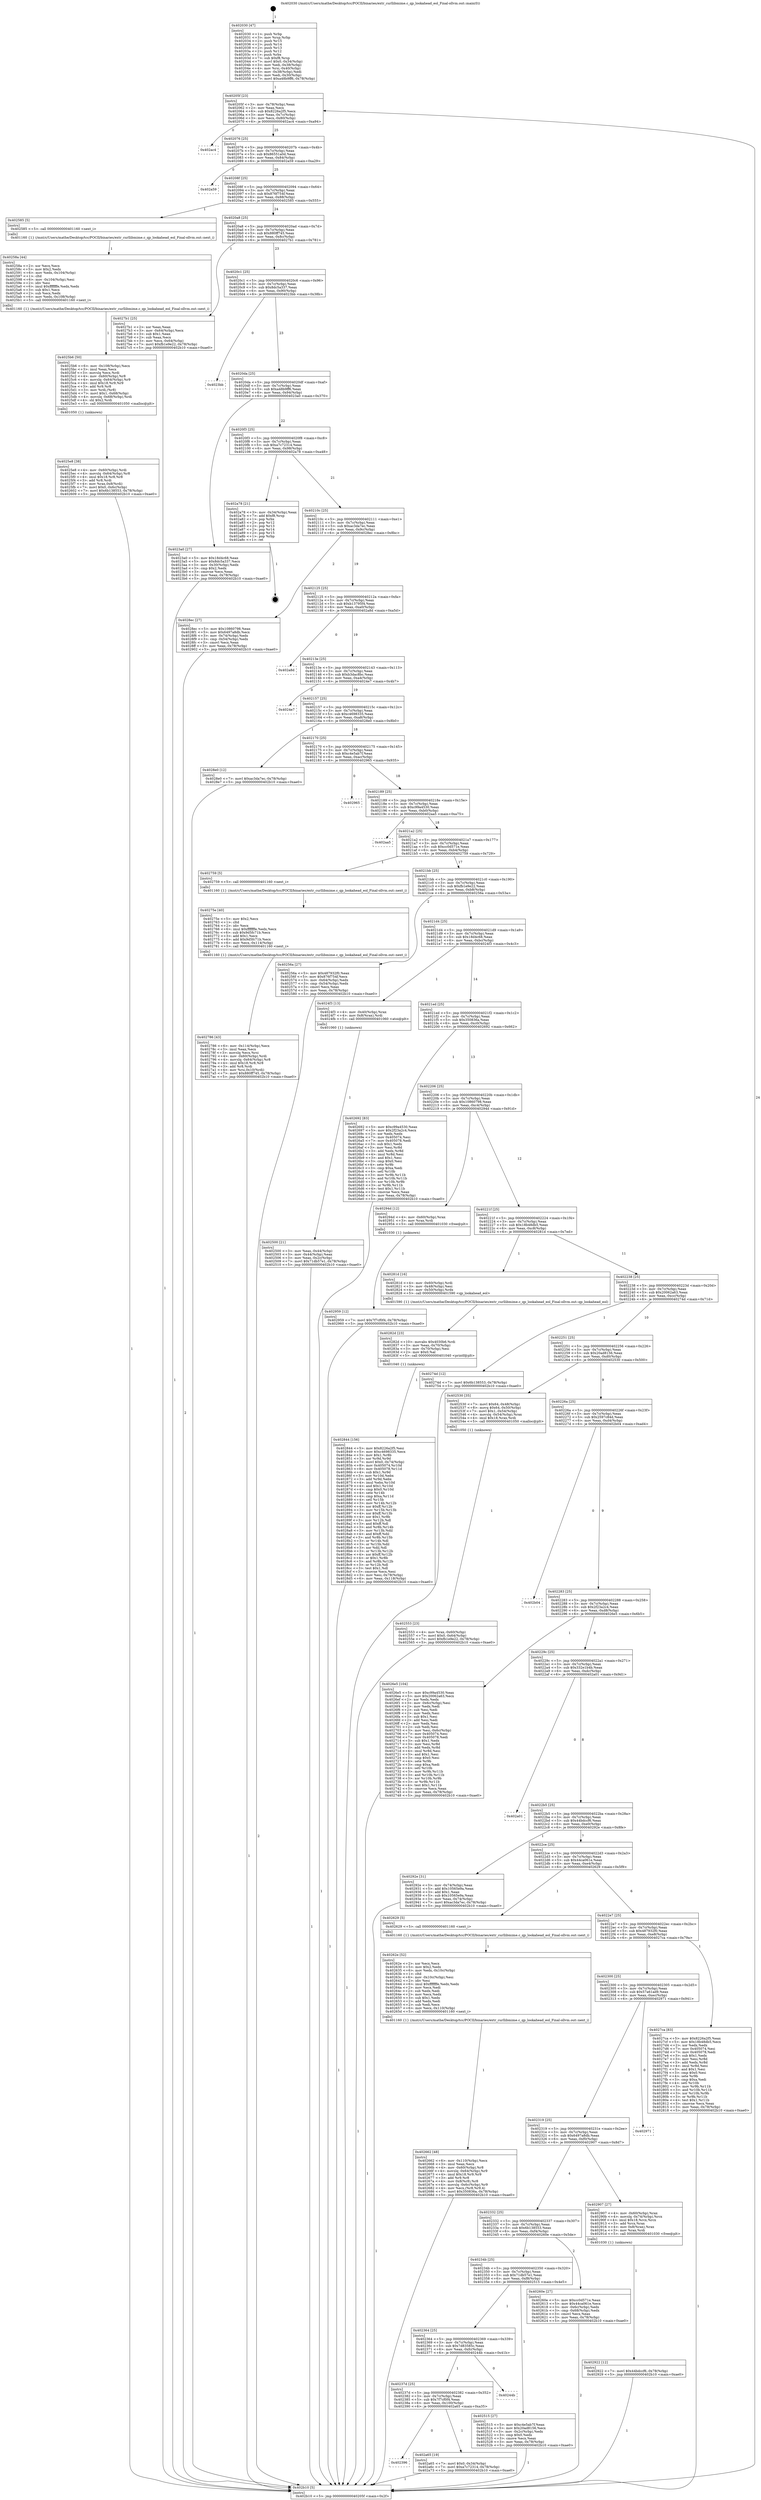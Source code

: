 digraph "0x402030" {
  label = "0x402030 (/mnt/c/Users/mathe/Desktop/tcc/POCII/binaries/extr_curllibmime.c_qp_lookahead_eol_Final-ollvm.out::main(0))"
  labelloc = "t"
  node[shape=record]

  Entry [label="",width=0.3,height=0.3,shape=circle,fillcolor=black,style=filled]
  "0x40205f" [label="{
     0x40205f [23]\l
     | [instrs]\l
     &nbsp;&nbsp;0x40205f \<+3\>: mov -0x78(%rbp),%eax\l
     &nbsp;&nbsp;0x402062 \<+2\>: mov %eax,%ecx\l
     &nbsp;&nbsp;0x402064 \<+6\>: sub $0x8226a2f5,%ecx\l
     &nbsp;&nbsp;0x40206a \<+3\>: mov %eax,-0x7c(%rbp)\l
     &nbsp;&nbsp;0x40206d \<+3\>: mov %ecx,-0x80(%rbp)\l
     &nbsp;&nbsp;0x402070 \<+6\>: je 0000000000402ac4 \<main+0xa94\>\l
  }"]
  "0x402ac4" [label="{
     0x402ac4\l
  }", style=dashed]
  "0x402076" [label="{
     0x402076 [25]\l
     | [instrs]\l
     &nbsp;&nbsp;0x402076 \<+5\>: jmp 000000000040207b \<main+0x4b\>\l
     &nbsp;&nbsp;0x40207b \<+3\>: mov -0x7c(%rbp),%eax\l
     &nbsp;&nbsp;0x40207e \<+5\>: sub $0x86551a0d,%eax\l
     &nbsp;&nbsp;0x402083 \<+6\>: mov %eax,-0x84(%rbp)\l
     &nbsp;&nbsp;0x402089 \<+6\>: je 0000000000402a59 \<main+0xa29\>\l
  }"]
  Exit [label="",width=0.3,height=0.3,shape=circle,fillcolor=black,style=filled,peripheries=2]
  "0x402a59" [label="{
     0x402a59\l
  }", style=dashed]
  "0x40208f" [label="{
     0x40208f [25]\l
     | [instrs]\l
     &nbsp;&nbsp;0x40208f \<+5\>: jmp 0000000000402094 \<main+0x64\>\l
     &nbsp;&nbsp;0x402094 \<+3\>: mov -0x7c(%rbp),%eax\l
     &nbsp;&nbsp;0x402097 \<+5\>: sub $0x876f754f,%eax\l
     &nbsp;&nbsp;0x40209c \<+6\>: mov %eax,-0x88(%rbp)\l
     &nbsp;&nbsp;0x4020a2 \<+6\>: je 0000000000402585 \<main+0x555\>\l
  }"]
  "0x402396" [label="{
     0x402396\l
  }", style=dashed]
  "0x402585" [label="{
     0x402585 [5]\l
     | [instrs]\l
     &nbsp;&nbsp;0x402585 \<+5\>: call 0000000000401160 \<next_i\>\l
     | [calls]\l
     &nbsp;&nbsp;0x401160 \{1\} (/mnt/c/Users/mathe/Desktop/tcc/POCII/binaries/extr_curllibmime.c_qp_lookahead_eol_Final-ollvm.out::next_i)\l
  }"]
  "0x4020a8" [label="{
     0x4020a8 [25]\l
     | [instrs]\l
     &nbsp;&nbsp;0x4020a8 \<+5\>: jmp 00000000004020ad \<main+0x7d\>\l
     &nbsp;&nbsp;0x4020ad \<+3\>: mov -0x7c(%rbp),%eax\l
     &nbsp;&nbsp;0x4020b0 \<+5\>: sub $0x880ff745,%eax\l
     &nbsp;&nbsp;0x4020b5 \<+6\>: mov %eax,-0x8c(%rbp)\l
     &nbsp;&nbsp;0x4020bb \<+6\>: je 00000000004027b1 \<main+0x781\>\l
  }"]
  "0x402a65" [label="{
     0x402a65 [19]\l
     | [instrs]\l
     &nbsp;&nbsp;0x402a65 \<+7\>: movl $0x0,-0x34(%rbp)\l
     &nbsp;&nbsp;0x402a6c \<+7\>: movl $0xa7c72314,-0x78(%rbp)\l
     &nbsp;&nbsp;0x402a73 \<+5\>: jmp 0000000000402b10 \<main+0xae0\>\l
  }"]
  "0x4027b1" [label="{
     0x4027b1 [25]\l
     | [instrs]\l
     &nbsp;&nbsp;0x4027b1 \<+2\>: xor %eax,%eax\l
     &nbsp;&nbsp;0x4027b3 \<+3\>: mov -0x64(%rbp),%ecx\l
     &nbsp;&nbsp;0x4027b6 \<+3\>: sub $0x1,%eax\l
     &nbsp;&nbsp;0x4027b9 \<+2\>: sub %eax,%ecx\l
     &nbsp;&nbsp;0x4027bb \<+3\>: mov %ecx,-0x64(%rbp)\l
     &nbsp;&nbsp;0x4027be \<+7\>: movl $0xfb1e9e22,-0x78(%rbp)\l
     &nbsp;&nbsp;0x4027c5 \<+5\>: jmp 0000000000402b10 \<main+0xae0\>\l
  }"]
  "0x4020c1" [label="{
     0x4020c1 [25]\l
     | [instrs]\l
     &nbsp;&nbsp;0x4020c1 \<+5\>: jmp 00000000004020c6 \<main+0x96\>\l
     &nbsp;&nbsp;0x4020c6 \<+3\>: mov -0x7c(%rbp),%eax\l
     &nbsp;&nbsp;0x4020c9 \<+5\>: sub $0x8dc5a337,%eax\l
     &nbsp;&nbsp;0x4020ce \<+6\>: mov %eax,-0x90(%rbp)\l
     &nbsp;&nbsp;0x4020d4 \<+6\>: je 00000000004023bb \<main+0x38b\>\l
  }"]
  "0x40237d" [label="{
     0x40237d [25]\l
     | [instrs]\l
     &nbsp;&nbsp;0x40237d \<+5\>: jmp 0000000000402382 \<main+0x352\>\l
     &nbsp;&nbsp;0x402382 \<+3\>: mov -0x7c(%rbp),%eax\l
     &nbsp;&nbsp;0x402385 \<+5\>: sub $0x7f7cf0f4,%eax\l
     &nbsp;&nbsp;0x40238a \<+6\>: mov %eax,-0x100(%rbp)\l
     &nbsp;&nbsp;0x402390 \<+6\>: je 0000000000402a65 \<main+0xa35\>\l
  }"]
  "0x4023bb" [label="{
     0x4023bb\l
  }", style=dashed]
  "0x4020da" [label="{
     0x4020da [25]\l
     | [instrs]\l
     &nbsp;&nbsp;0x4020da \<+5\>: jmp 00000000004020df \<main+0xaf\>\l
     &nbsp;&nbsp;0x4020df \<+3\>: mov -0x7c(%rbp),%eax\l
     &nbsp;&nbsp;0x4020e2 \<+5\>: sub $0xa48b9ff6,%eax\l
     &nbsp;&nbsp;0x4020e7 \<+6\>: mov %eax,-0x94(%rbp)\l
     &nbsp;&nbsp;0x4020ed \<+6\>: je 00000000004023a0 \<main+0x370\>\l
  }"]
  "0x40244b" [label="{
     0x40244b\l
  }", style=dashed]
  "0x4023a0" [label="{
     0x4023a0 [27]\l
     | [instrs]\l
     &nbsp;&nbsp;0x4023a0 \<+5\>: mov $0x18d4c68,%eax\l
     &nbsp;&nbsp;0x4023a5 \<+5\>: mov $0x8dc5a337,%ecx\l
     &nbsp;&nbsp;0x4023aa \<+3\>: mov -0x30(%rbp),%edx\l
     &nbsp;&nbsp;0x4023ad \<+3\>: cmp $0x2,%edx\l
     &nbsp;&nbsp;0x4023b0 \<+3\>: cmovne %ecx,%eax\l
     &nbsp;&nbsp;0x4023b3 \<+3\>: mov %eax,-0x78(%rbp)\l
     &nbsp;&nbsp;0x4023b6 \<+5\>: jmp 0000000000402b10 \<main+0xae0\>\l
  }"]
  "0x4020f3" [label="{
     0x4020f3 [25]\l
     | [instrs]\l
     &nbsp;&nbsp;0x4020f3 \<+5\>: jmp 00000000004020f8 \<main+0xc8\>\l
     &nbsp;&nbsp;0x4020f8 \<+3\>: mov -0x7c(%rbp),%eax\l
     &nbsp;&nbsp;0x4020fb \<+5\>: sub $0xa7c72314,%eax\l
     &nbsp;&nbsp;0x402100 \<+6\>: mov %eax,-0x98(%rbp)\l
     &nbsp;&nbsp;0x402106 \<+6\>: je 0000000000402a78 \<main+0xa48\>\l
  }"]
  "0x402b10" [label="{
     0x402b10 [5]\l
     | [instrs]\l
     &nbsp;&nbsp;0x402b10 \<+5\>: jmp 000000000040205f \<main+0x2f\>\l
  }"]
  "0x402030" [label="{
     0x402030 [47]\l
     | [instrs]\l
     &nbsp;&nbsp;0x402030 \<+1\>: push %rbp\l
     &nbsp;&nbsp;0x402031 \<+3\>: mov %rsp,%rbp\l
     &nbsp;&nbsp;0x402034 \<+2\>: push %r15\l
     &nbsp;&nbsp;0x402036 \<+2\>: push %r14\l
     &nbsp;&nbsp;0x402038 \<+2\>: push %r13\l
     &nbsp;&nbsp;0x40203a \<+2\>: push %r12\l
     &nbsp;&nbsp;0x40203c \<+1\>: push %rbx\l
     &nbsp;&nbsp;0x40203d \<+7\>: sub $0xf8,%rsp\l
     &nbsp;&nbsp;0x402044 \<+7\>: movl $0x0,-0x34(%rbp)\l
     &nbsp;&nbsp;0x40204b \<+3\>: mov %edi,-0x38(%rbp)\l
     &nbsp;&nbsp;0x40204e \<+4\>: mov %rsi,-0x40(%rbp)\l
     &nbsp;&nbsp;0x402052 \<+3\>: mov -0x38(%rbp),%edi\l
     &nbsp;&nbsp;0x402055 \<+3\>: mov %edi,-0x30(%rbp)\l
     &nbsp;&nbsp;0x402058 \<+7\>: movl $0xa48b9ff6,-0x78(%rbp)\l
  }"]
  "0x402959" [label="{
     0x402959 [12]\l
     | [instrs]\l
     &nbsp;&nbsp;0x402959 \<+7\>: movl $0x7f7cf0f4,-0x78(%rbp)\l
     &nbsp;&nbsp;0x402960 \<+5\>: jmp 0000000000402b10 \<main+0xae0\>\l
  }"]
  "0x402a78" [label="{
     0x402a78 [21]\l
     | [instrs]\l
     &nbsp;&nbsp;0x402a78 \<+3\>: mov -0x34(%rbp),%eax\l
     &nbsp;&nbsp;0x402a7b \<+7\>: add $0xf8,%rsp\l
     &nbsp;&nbsp;0x402a82 \<+1\>: pop %rbx\l
     &nbsp;&nbsp;0x402a83 \<+2\>: pop %r12\l
     &nbsp;&nbsp;0x402a85 \<+2\>: pop %r13\l
     &nbsp;&nbsp;0x402a87 \<+2\>: pop %r14\l
     &nbsp;&nbsp;0x402a89 \<+2\>: pop %r15\l
     &nbsp;&nbsp;0x402a8b \<+1\>: pop %rbp\l
     &nbsp;&nbsp;0x402a8c \<+1\>: ret\l
  }"]
  "0x40210c" [label="{
     0x40210c [25]\l
     | [instrs]\l
     &nbsp;&nbsp;0x40210c \<+5\>: jmp 0000000000402111 \<main+0xe1\>\l
     &nbsp;&nbsp;0x402111 \<+3\>: mov -0x7c(%rbp),%eax\l
     &nbsp;&nbsp;0x402114 \<+5\>: sub $0xac3da7ec,%eax\l
     &nbsp;&nbsp;0x402119 \<+6\>: mov %eax,-0x9c(%rbp)\l
     &nbsp;&nbsp;0x40211f \<+6\>: je 00000000004028ec \<main+0x8bc\>\l
  }"]
  "0x402922" [label="{
     0x402922 [12]\l
     | [instrs]\l
     &nbsp;&nbsp;0x402922 \<+7\>: movl $0x44bdccf6,-0x78(%rbp)\l
     &nbsp;&nbsp;0x402929 \<+5\>: jmp 0000000000402b10 \<main+0xae0\>\l
  }"]
  "0x4028ec" [label="{
     0x4028ec [27]\l
     | [instrs]\l
     &nbsp;&nbsp;0x4028ec \<+5\>: mov $0x10860798,%eax\l
     &nbsp;&nbsp;0x4028f1 \<+5\>: mov $0x6497a8db,%ecx\l
     &nbsp;&nbsp;0x4028f6 \<+3\>: mov -0x74(%rbp),%edx\l
     &nbsp;&nbsp;0x4028f9 \<+3\>: cmp -0x54(%rbp),%edx\l
     &nbsp;&nbsp;0x4028fc \<+3\>: cmovl %ecx,%eax\l
     &nbsp;&nbsp;0x4028ff \<+3\>: mov %eax,-0x78(%rbp)\l
     &nbsp;&nbsp;0x402902 \<+5\>: jmp 0000000000402b10 \<main+0xae0\>\l
  }"]
  "0x402125" [label="{
     0x402125 [25]\l
     | [instrs]\l
     &nbsp;&nbsp;0x402125 \<+5\>: jmp 000000000040212a \<main+0xfa\>\l
     &nbsp;&nbsp;0x40212a \<+3\>: mov -0x7c(%rbp),%eax\l
     &nbsp;&nbsp;0x40212d \<+5\>: sub $0xb13795f4,%eax\l
     &nbsp;&nbsp;0x402132 \<+6\>: mov %eax,-0xa0(%rbp)\l
     &nbsp;&nbsp;0x402138 \<+6\>: je 0000000000402a8d \<main+0xa5d\>\l
  }"]
  "0x402844" [label="{
     0x402844 [156]\l
     | [instrs]\l
     &nbsp;&nbsp;0x402844 \<+5\>: mov $0x8226a2f5,%esi\l
     &nbsp;&nbsp;0x402849 \<+5\>: mov $0xc4698335,%ecx\l
     &nbsp;&nbsp;0x40284e \<+3\>: mov $0x1,%r8b\l
     &nbsp;&nbsp;0x402851 \<+3\>: xor %r9d,%r9d\l
     &nbsp;&nbsp;0x402854 \<+7\>: movl $0x0,-0x74(%rbp)\l
     &nbsp;&nbsp;0x40285b \<+8\>: mov 0x405074,%r10d\l
     &nbsp;&nbsp;0x402863 \<+8\>: mov 0x405078,%r11d\l
     &nbsp;&nbsp;0x40286b \<+4\>: sub $0x1,%r9d\l
     &nbsp;&nbsp;0x40286f \<+3\>: mov %r10d,%ebx\l
     &nbsp;&nbsp;0x402872 \<+3\>: add %r9d,%ebx\l
     &nbsp;&nbsp;0x402875 \<+4\>: imul %ebx,%r10d\l
     &nbsp;&nbsp;0x402879 \<+4\>: and $0x1,%r10d\l
     &nbsp;&nbsp;0x40287d \<+4\>: cmp $0x0,%r10d\l
     &nbsp;&nbsp;0x402881 \<+4\>: sete %r14b\l
     &nbsp;&nbsp;0x402885 \<+4\>: cmp $0xa,%r11d\l
     &nbsp;&nbsp;0x402889 \<+4\>: setl %r15b\l
     &nbsp;&nbsp;0x40288d \<+3\>: mov %r14b,%r12b\l
     &nbsp;&nbsp;0x402890 \<+4\>: xor $0xff,%r12b\l
     &nbsp;&nbsp;0x402894 \<+3\>: mov %r15b,%r13b\l
     &nbsp;&nbsp;0x402897 \<+4\>: xor $0xff,%r13b\l
     &nbsp;&nbsp;0x40289b \<+4\>: xor $0x1,%r8b\l
     &nbsp;&nbsp;0x40289f \<+3\>: mov %r12b,%dl\l
     &nbsp;&nbsp;0x4028a2 \<+3\>: and $0xff,%dl\l
     &nbsp;&nbsp;0x4028a5 \<+3\>: and %r8b,%r14b\l
     &nbsp;&nbsp;0x4028a8 \<+3\>: mov %r13b,%dil\l
     &nbsp;&nbsp;0x4028ab \<+4\>: and $0xff,%dil\l
     &nbsp;&nbsp;0x4028af \<+3\>: and %r8b,%r15b\l
     &nbsp;&nbsp;0x4028b2 \<+3\>: or %r14b,%dl\l
     &nbsp;&nbsp;0x4028b5 \<+3\>: or %r15b,%dil\l
     &nbsp;&nbsp;0x4028b8 \<+3\>: xor %dil,%dl\l
     &nbsp;&nbsp;0x4028bb \<+3\>: or %r13b,%r12b\l
     &nbsp;&nbsp;0x4028be \<+4\>: xor $0xff,%r12b\l
     &nbsp;&nbsp;0x4028c2 \<+4\>: or $0x1,%r8b\l
     &nbsp;&nbsp;0x4028c6 \<+3\>: and %r8b,%r12b\l
     &nbsp;&nbsp;0x4028c9 \<+3\>: or %r12b,%dl\l
     &nbsp;&nbsp;0x4028cc \<+3\>: test $0x1,%dl\l
     &nbsp;&nbsp;0x4028cf \<+3\>: cmovne %ecx,%esi\l
     &nbsp;&nbsp;0x4028d2 \<+3\>: mov %esi,-0x78(%rbp)\l
     &nbsp;&nbsp;0x4028d5 \<+6\>: mov %eax,-0x118(%rbp)\l
     &nbsp;&nbsp;0x4028db \<+5\>: jmp 0000000000402b10 \<main+0xae0\>\l
  }"]
  "0x402a8d" [label="{
     0x402a8d\l
  }", style=dashed]
  "0x40213e" [label="{
     0x40213e [25]\l
     | [instrs]\l
     &nbsp;&nbsp;0x40213e \<+5\>: jmp 0000000000402143 \<main+0x113\>\l
     &nbsp;&nbsp;0x402143 \<+3\>: mov -0x7c(%rbp),%eax\l
     &nbsp;&nbsp;0x402146 \<+5\>: sub $0xb3dac8bc,%eax\l
     &nbsp;&nbsp;0x40214b \<+6\>: mov %eax,-0xa4(%rbp)\l
     &nbsp;&nbsp;0x402151 \<+6\>: je 00000000004024e7 \<main+0x4b7\>\l
  }"]
  "0x40282d" [label="{
     0x40282d [23]\l
     | [instrs]\l
     &nbsp;&nbsp;0x40282d \<+10\>: movabs $0x4030b6,%rdi\l
     &nbsp;&nbsp;0x402837 \<+3\>: mov %eax,-0x70(%rbp)\l
     &nbsp;&nbsp;0x40283a \<+3\>: mov -0x70(%rbp),%esi\l
     &nbsp;&nbsp;0x40283d \<+2\>: mov $0x0,%al\l
     &nbsp;&nbsp;0x40283f \<+5\>: call 0000000000401040 \<printf@plt\>\l
     | [calls]\l
     &nbsp;&nbsp;0x401040 \{1\} (unknown)\l
  }"]
  "0x4024e7" [label="{
     0x4024e7\l
  }", style=dashed]
  "0x402157" [label="{
     0x402157 [25]\l
     | [instrs]\l
     &nbsp;&nbsp;0x402157 \<+5\>: jmp 000000000040215c \<main+0x12c\>\l
     &nbsp;&nbsp;0x40215c \<+3\>: mov -0x7c(%rbp),%eax\l
     &nbsp;&nbsp;0x40215f \<+5\>: sub $0xc4698335,%eax\l
     &nbsp;&nbsp;0x402164 \<+6\>: mov %eax,-0xa8(%rbp)\l
     &nbsp;&nbsp;0x40216a \<+6\>: je 00000000004028e0 \<main+0x8b0\>\l
  }"]
  "0x402786" [label="{
     0x402786 [43]\l
     | [instrs]\l
     &nbsp;&nbsp;0x402786 \<+6\>: mov -0x114(%rbp),%ecx\l
     &nbsp;&nbsp;0x40278c \<+3\>: imul %eax,%ecx\l
     &nbsp;&nbsp;0x40278f \<+3\>: movslq %ecx,%rsi\l
     &nbsp;&nbsp;0x402792 \<+4\>: mov -0x60(%rbp),%rdi\l
     &nbsp;&nbsp;0x402796 \<+4\>: movslq -0x64(%rbp),%r8\l
     &nbsp;&nbsp;0x40279a \<+4\>: imul $0x18,%r8,%r8\l
     &nbsp;&nbsp;0x40279e \<+3\>: add %r8,%rdi\l
     &nbsp;&nbsp;0x4027a1 \<+4\>: mov %rsi,0x10(%rdi)\l
     &nbsp;&nbsp;0x4027a5 \<+7\>: movl $0x880ff745,-0x78(%rbp)\l
     &nbsp;&nbsp;0x4027ac \<+5\>: jmp 0000000000402b10 \<main+0xae0\>\l
  }"]
  "0x4028e0" [label="{
     0x4028e0 [12]\l
     | [instrs]\l
     &nbsp;&nbsp;0x4028e0 \<+7\>: movl $0xac3da7ec,-0x78(%rbp)\l
     &nbsp;&nbsp;0x4028e7 \<+5\>: jmp 0000000000402b10 \<main+0xae0\>\l
  }"]
  "0x402170" [label="{
     0x402170 [25]\l
     | [instrs]\l
     &nbsp;&nbsp;0x402170 \<+5\>: jmp 0000000000402175 \<main+0x145\>\l
     &nbsp;&nbsp;0x402175 \<+3\>: mov -0x7c(%rbp),%eax\l
     &nbsp;&nbsp;0x402178 \<+5\>: sub $0xc4e5ab7f,%eax\l
     &nbsp;&nbsp;0x40217d \<+6\>: mov %eax,-0xac(%rbp)\l
     &nbsp;&nbsp;0x402183 \<+6\>: je 0000000000402965 \<main+0x935\>\l
  }"]
  "0x40275e" [label="{
     0x40275e [40]\l
     | [instrs]\l
     &nbsp;&nbsp;0x40275e \<+5\>: mov $0x2,%ecx\l
     &nbsp;&nbsp;0x402763 \<+1\>: cltd\l
     &nbsp;&nbsp;0x402764 \<+2\>: idiv %ecx\l
     &nbsp;&nbsp;0x402766 \<+6\>: imul $0xfffffffe,%edx,%ecx\l
     &nbsp;&nbsp;0x40276c \<+6\>: sub $0x9d5fc71b,%ecx\l
     &nbsp;&nbsp;0x402772 \<+3\>: add $0x1,%ecx\l
     &nbsp;&nbsp;0x402775 \<+6\>: add $0x9d5fc71b,%ecx\l
     &nbsp;&nbsp;0x40277b \<+6\>: mov %ecx,-0x114(%rbp)\l
     &nbsp;&nbsp;0x402781 \<+5\>: call 0000000000401160 \<next_i\>\l
     | [calls]\l
     &nbsp;&nbsp;0x401160 \{1\} (/mnt/c/Users/mathe/Desktop/tcc/POCII/binaries/extr_curllibmime.c_qp_lookahead_eol_Final-ollvm.out::next_i)\l
  }"]
  "0x402965" [label="{
     0x402965\l
  }", style=dashed]
  "0x402189" [label="{
     0x402189 [25]\l
     | [instrs]\l
     &nbsp;&nbsp;0x402189 \<+5\>: jmp 000000000040218e \<main+0x15e\>\l
     &nbsp;&nbsp;0x40218e \<+3\>: mov -0x7c(%rbp),%eax\l
     &nbsp;&nbsp;0x402191 \<+5\>: sub $0xc99a4530,%eax\l
     &nbsp;&nbsp;0x402196 \<+6\>: mov %eax,-0xb0(%rbp)\l
     &nbsp;&nbsp;0x40219c \<+6\>: je 0000000000402aa5 \<main+0xa75\>\l
  }"]
  "0x402662" [label="{
     0x402662 [48]\l
     | [instrs]\l
     &nbsp;&nbsp;0x402662 \<+6\>: mov -0x110(%rbp),%ecx\l
     &nbsp;&nbsp;0x402668 \<+3\>: imul %eax,%ecx\l
     &nbsp;&nbsp;0x40266b \<+4\>: mov -0x60(%rbp),%r8\l
     &nbsp;&nbsp;0x40266f \<+4\>: movslq -0x64(%rbp),%r9\l
     &nbsp;&nbsp;0x402673 \<+4\>: imul $0x18,%r9,%r9\l
     &nbsp;&nbsp;0x402677 \<+3\>: add %r9,%r8\l
     &nbsp;&nbsp;0x40267a \<+4\>: mov 0x8(%r8),%r8\l
     &nbsp;&nbsp;0x40267e \<+4\>: movslq -0x6c(%rbp),%r9\l
     &nbsp;&nbsp;0x402682 \<+4\>: mov %ecx,(%r8,%r9,4)\l
     &nbsp;&nbsp;0x402686 \<+7\>: movl $0x350836a,-0x78(%rbp)\l
     &nbsp;&nbsp;0x40268d \<+5\>: jmp 0000000000402b10 \<main+0xae0\>\l
  }"]
  "0x402aa5" [label="{
     0x402aa5\l
  }", style=dashed]
  "0x4021a2" [label="{
     0x4021a2 [25]\l
     | [instrs]\l
     &nbsp;&nbsp;0x4021a2 \<+5\>: jmp 00000000004021a7 \<main+0x177\>\l
     &nbsp;&nbsp;0x4021a7 \<+3\>: mov -0x7c(%rbp),%eax\l
     &nbsp;&nbsp;0x4021aa \<+5\>: sub $0xcc0d571e,%eax\l
     &nbsp;&nbsp;0x4021af \<+6\>: mov %eax,-0xb4(%rbp)\l
     &nbsp;&nbsp;0x4021b5 \<+6\>: je 0000000000402759 \<main+0x729\>\l
  }"]
  "0x40262e" [label="{
     0x40262e [52]\l
     | [instrs]\l
     &nbsp;&nbsp;0x40262e \<+2\>: xor %ecx,%ecx\l
     &nbsp;&nbsp;0x402630 \<+5\>: mov $0x2,%edx\l
     &nbsp;&nbsp;0x402635 \<+6\>: mov %edx,-0x10c(%rbp)\l
     &nbsp;&nbsp;0x40263b \<+1\>: cltd\l
     &nbsp;&nbsp;0x40263c \<+6\>: mov -0x10c(%rbp),%esi\l
     &nbsp;&nbsp;0x402642 \<+2\>: idiv %esi\l
     &nbsp;&nbsp;0x402644 \<+6\>: imul $0xfffffffe,%edx,%edx\l
     &nbsp;&nbsp;0x40264a \<+2\>: mov %ecx,%edi\l
     &nbsp;&nbsp;0x40264c \<+2\>: sub %edx,%edi\l
     &nbsp;&nbsp;0x40264e \<+2\>: mov %ecx,%edx\l
     &nbsp;&nbsp;0x402650 \<+3\>: sub $0x1,%edx\l
     &nbsp;&nbsp;0x402653 \<+2\>: add %edx,%edi\l
     &nbsp;&nbsp;0x402655 \<+2\>: sub %edi,%ecx\l
     &nbsp;&nbsp;0x402657 \<+6\>: mov %ecx,-0x110(%rbp)\l
     &nbsp;&nbsp;0x40265d \<+5\>: call 0000000000401160 \<next_i\>\l
     | [calls]\l
     &nbsp;&nbsp;0x401160 \{1\} (/mnt/c/Users/mathe/Desktop/tcc/POCII/binaries/extr_curllibmime.c_qp_lookahead_eol_Final-ollvm.out::next_i)\l
  }"]
  "0x402759" [label="{
     0x402759 [5]\l
     | [instrs]\l
     &nbsp;&nbsp;0x402759 \<+5\>: call 0000000000401160 \<next_i\>\l
     | [calls]\l
     &nbsp;&nbsp;0x401160 \{1\} (/mnt/c/Users/mathe/Desktop/tcc/POCII/binaries/extr_curllibmime.c_qp_lookahead_eol_Final-ollvm.out::next_i)\l
  }"]
  "0x4021bb" [label="{
     0x4021bb [25]\l
     | [instrs]\l
     &nbsp;&nbsp;0x4021bb \<+5\>: jmp 00000000004021c0 \<main+0x190\>\l
     &nbsp;&nbsp;0x4021c0 \<+3\>: mov -0x7c(%rbp),%eax\l
     &nbsp;&nbsp;0x4021c3 \<+5\>: sub $0xfb1e9e22,%eax\l
     &nbsp;&nbsp;0x4021c8 \<+6\>: mov %eax,-0xb8(%rbp)\l
     &nbsp;&nbsp;0x4021ce \<+6\>: je 000000000040256a \<main+0x53a\>\l
  }"]
  "0x4025e8" [label="{
     0x4025e8 [38]\l
     | [instrs]\l
     &nbsp;&nbsp;0x4025e8 \<+4\>: mov -0x60(%rbp),%rdi\l
     &nbsp;&nbsp;0x4025ec \<+4\>: movslq -0x64(%rbp),%r8\l
     &nbsp;&nbsp;0x4025f0 \<+4\>: imul $0x18,%r8,%r8\l
     &nbsp;&nbsp;0x4025f4 \<+3\>: add %r8,%rdi\l
     &nbsp;&nbsp;0x4025f7 \<+4\>: mov %rax,0x8(%rdi)\l
     &nbsp;&nbsp;0x4025fb \<+7\>: movl $0x0,-0x6c(%rbp)\l
     &nbsp;&nbsp;0x402602 \<+7\>: movl $0x6b138553,-0x78(%rbp)\l
     &nbsp;&nbsp;0x402609 \<+5\>: jmp 0000000000402b10 \<main+0xae0\>\l
  }"]
  "0x40256a" [label="{
     0x40256a [27]\l
     | [instrs]\l
     &nbsp;&nbsp;0x40256a \<+5\>: mov $0x487932f0,%eax\l
     &nbsp;&nbsp;0x40256f \<+5\>: mov $0x876f754f,%ecx\l
     &nbsp;&nbsp;0x402574 \<+3\>: mov -0x64(%rbp),%edx\l
     &nbsp;&nbsp;0x402577 \<+3\>: cmp -0x54(%rbp),%edx\l
     &nbsp;&nbsp;0x40257a \<+3\>: cmovl %ecx,%eax\l
     &nbsp;&nbsp;0x40257d \<+3\>: mov %eax,-0x78(%rbp)\l
     &nbsp;&nbsp;0x402580 \<+5\>: jmp 0000000000402b10 \<main+0xae0\>\l
  }"]
  "0x4021d4" [label="{
     0x4021d4 [25]\l
     | [instrs]\l
     &nbsp;&nbsp;0x4021d4 \<+5\>: jmp 00000000004021d9 \<main+0x1a9\>\l
     &nbsp;&nbsp;0x4021d9 \<+3\>: mov -0x7c(%rbp),%eax\l
     &nbsp;&nbsp;0x4021dc \<+5\>: sub $0x18d4c68,%eax\l
     &nbsp;&nbsp;0x4021e1 \<+6\>: mov %eax,-0xbc(%rbp)\l
     &nbsp;&nbsp;0x4021e7 \<+6\>: je 00000000004024f3 \<main+0x4c3\>\l
  }"]
  "0x4025b6" [label="{
     0x4025b6 [50]\l
     | [instrs]\l
     &nbsp;&nbsp;0x4025b6 \<+6\>: mov -0x108(%rbp),%ecx\l
     &nbsp;&nbsp;0x4025bc \<+3\>: imul %eax,%ecx\l
     &nbsp;&nbsp;0x4025bf \<+3\>: movslq %ecx,%rdi\l
     &nbsp;&nbsp;0x4025c2 \<+4\>: mov -0x60(%rbp),%r8\l
     &nbsp;&nbsp;0x4025c6 \<+4\>: movslq -0x64(%rbp),%r9\l
     &nbsp;&nbsp;0x4025ca \<+4\>: imul $0x18,%r9,%r9\l
     &nbsp;&nbsp;0x4025ce \<+3\>: add %r9,%r8\l
     &nbsp;&nbsp;0x4025d1 \<+3\>: mov %rdi,(%r8)\l
     &nbsp;&nbsp;0x4025d4 \<+7\>: movl $0x1,-0x68(%rbp)\l
     &nbsp;&nbsp;0x4025db \<+4\>: movslq -0x68(%rbp),%rdi\l
     &nbsp;&nbsp;0x4025df \<+4\>: shl $0x2,%rdi\l
     &nbsp;&nbsp;0x4025e3 \<+5\>: call 0000000000401050 \<malloc@plt\>\l
     | [calls]\l
     &nbsp;&nbsp;0x401050 \{1\} (unknown)\l
  }"]
  "0x4024f3" [label="{
     0x4024f3 [13]\l
     | [instrs]\l
     &nbsp;&nbsp;0x4024f3 \<+4\>: mov -0x40(%rbp),%rax\l
     &nbsp;&nbsp;0x4024f7 \<+4\>: mov 0x8(%rax),%rdi\l
     &nbsp;&nbsp;0x4024fb \<+5\>: call 0000000000401060 \<atoi@plt\>\l
     | [calls]\l
     &nbsp;&nbsp;0x401060 \{1\} (unknown)\l
  }"]
  "0x4021ed" [label="{
     0x4021ed [25]\l
     | [instrs]\l
     &nbsp;&nbsp;0x4021ed \<+5\>: jmp 00000000004021f2 \<main+0x1c2\>\l
     &nbsp;&nbsp;0x4021f2 \<+3\>: mov -0x7c(%rbp),%eax\l
     &nbsp;&nbsp;0x4021f5 \<+5\>: sub $0x350836a,%eax\l
     &nbsp;&nbsp;0x4021fa \<+6\>: mov %eax,-0xc0(%rbp)\l
     &nbsp;&nbsp;0x402200 \<+6\>: je 0000000000402692 \<main+0x662\>\l
  }"]
  "0x402500" [label="{
     0x402500 [21]\l
     | [instrs]\l
     &nbsp;&nbsp;0x402500 \<+3\>: mov %eax,-0x44(%rbp)\l
     &nbsp;&nbsp;0x402503 \<+3\>: mov -0x44(%rbp),%eax\l
     &nbsp;&nbsp;0x402506 \<+3\>: mov %eax,-0x2c(%rbp)\l
     &nbsp;&nbsp;0x402509 \<+7\>: movl $0x71db57e1,-0x78(%rbp)\l
     &nbsp;&nbsp;0x402510 \<+5\>: jmp 0000000000402b10 \<main+0xae0\>\l
  }"]
  "0x40258a" [label="{
     0x40258a [44]\l
     | [instrs]\l
     &nbsp;&nbsp;0x40258a \<+2\>: xor %ecx,%ecx\l
     &nbsp;&nbsp;0x40258c \<+5\>: mov $0x2,%edx\l
     &nbsp;&nbsp;0x402591 \<+6\>: mov %edx,-0x104(%rbp)\l
     &nbsp;&nbsp;0x402597 \<+1\>: cltd\l
     &nbsp;&nbsp;0x402598 \<+6\>: mov -0x104(%rbp),%esi\l
     &nbsp;&nbsp;0x40259e \<+2\>: idiv %esi\l
     &nbsp;&nbsp;0x4025a0 \<+6\>: imul $0xfffffffe,%edx,%edx\l
     &nbsp;&nbsp;0x4025a6 \<+3\>: sub $0x1,%ecx\l
     &nbsp;&nbsp;0x4025a9 \<+2\>: sub %ecx,%edx\l
     &nbsp;&nbsp;0x4025ab \<+6\>: mov %edx,-0x108(%rbp)\l
     &nbsp;&nbsp;0x4025b1 \<+5\>: call 0000000000401160 \<next_i\>\l
     | [calls]\l
     &nbsp;&nbsp;0x401160 \{1\} (/mnt/c/Users/mathe/Desktop/tcc/POCII/binaries/extr_curllibmime.c_qp_lookahead_eol_Final-ollvm.out::next_i)\l
  }"]
  "0x402692" [label="{
     0x402692 [83]\l
     | [instrs]\l
     &nbsp;&nbsp;0x402692 \<+5\>: mov $0xc99a4530,%eax\l
     &nbsp;&nbsp;0x402697 \<+5\>: mov $0x2f23a2c4,%ecx\l
     &nbsp;&nbsp;0x40269c \<+2\>: xor %edx,%edx\l
     &nbsp;&nbsp;0x40269e \<+7\>: mov 0x405074,%esi\l
     &nbsp;&nbsp;0x4026a5 \<+7\>: mov 0x405078,%edi\l
     &nbsp;&nbsp;0x4026ac \<+3\>: sub $0x1,%edx\l
     &nbsp;&nbsp;0x4026af \<+3\>: mov %esi,%r8d\l
     &nbsp;&nbsp;0x4026b2 \<+3\>: add %edx,%r8d\l
     &nbsp;&nbsp;0x4026b5 \<+4\>: imul %r8d,%esi\l
     &nbsp;&nbsp;0x4026b9 \<+3\>: and $0x1,%esi\l
     &nbsp;&nbsp;0x4026bc \<+3\>: cmp $0x0,%esi\l
     &nbsp;&nbsp;0x4026bf \<+4\>: sete %r9b\l
     &nbsp;&nbsp;0x4026c3 \<+3\>: cmp $0xa,%edi\l
     &nbsp;&nbsp;0x4026c6 \<+4\>: setl %r10b\l
     &nbsp;&nbsp;0x4026ca \<+3\>: mov %r9b,%r11b\l
     &nbsp;&nbsp;0x4026cd \<+3\>: and %r10b,%r11b\l
     &nbsp;&nbsp;0x4026d0 \<+3\>: xor %r10b,%r9b\l
     &nbsp;&nbsp;0x4026d3 \<+3\>: or %r9b,%r11b\l
     &nbsp;&nbsp;0x4026d6 \<+4\>: test $0x1,%r11b\l
     &nbsp;&nbsp;0x4026da \<+3\>: cmovne %ecx,%eax\l
     &nbsp;&nbsp;0x4026dd \<+3\>: mov %eax,-0x78(%rbp)\l
     &nbsp;&nbsp;0x4026e0 \<+5\>: jmp 0000000000402b10 \<main+0xae0\>\l
  }"]
  "0x402206" [label="{
     0x402206 [25]\l
     | [instrs]\l
     &nbsp;&nbsp;0x402206 \<+5\>: jmp 000000000040220b \<main+0x1db\>\l
     &nbsp;&nbsp;0x40220b \<+3\>: mov -0x7c(%rbp),%eax\l
     &nbsp;&nbsp;0x40220e \<+5\>: sub $0x10860798,%eax\l
     &nbsp;&nbsp;0x402213 \<+6\>: mov %eax,-0xc4(%rbp)\l
     &nbsp;&nbsp;0x402219 \<+6\>: je 000000000040294d \<main+0x91d\>\l
  }"]
  "0x402553" [label="{
     0x402553 [23]\l
     | [instrs]\l
     &nbsp;&nbsp;0x402553 \<+4\>: mov %rax,-0x60(%rbp)\l
     &nbsp;&nbsp;0x402557 \<+7\>: movl $0x0,-0x64(%rbp)\l
     &nbsp;&nbsp;0x40255e \<+7\>: movl $0xfb1e9e22,-0x78(%rbp)\l
     &nbsp;&nbsp;0x402565 \<+5\>: jmp 0000000000402b10 \<main+0xae0\>\l
  }"]
  "0x40294d" [label="{
     0x40294d [12]\l
     | [instrs]\l
     &nbsp;&nbsp;0x40294d \<+4\>: mov -0x60(%rbp),%rax\l
     &nbsp;&nbsp;0x402951 \<+3\>: mov %rax,%rdi\l
     &nbsp;&nbsp;0x402954 \<+5\>: call 0000000000401030 \<free@plt\>\l
     | [calls]\l
     &nbsp;&nbsp;0x401030 \{1\} (unknown)\l
  }"]
  "0x40221f" [label="{
     0x40221f [25]\l
     | [instrs]\l
     &nbsp;&nbsp;0x40221f \<+5\>: jmp 0000000000402224 \<main+0x1f4\>\l
     &nbsp;&nbsp;0x402224 \<+3\>: mov -0x7c(%rbp),%eax\l
     &nbsp;&nbsp;0x402227 \<+5\>: sub $0x18b48db5,%eax\l
     &nbsp;&nbsp;0x40222c \<+6\>: mov %eax,-0xc8(%rbp)\l
     &nbsp;&nbsp;0x402232 \<+6\>: je 000000000040281d \<main+0x7ed\>\l
  }"]
  "0x402364" [label="{
     0x402364 [25]\l
     | [instrs]\l
     &nbsp;&nbsp;0x402364 \<+5\>: jmp 0000000000402369 \<main+0x339\>\l
     &nbsp;&nbsp;0x402369 \<+3\>: mov -0x7c(%rbp),%eax\l
     &nbsp;&nbsp;0x40236c \<+5\>: sub $0x7d83585c,%eax\l
     &nbsp;&nbsp;0x402371 \<+6\>: mov %eax,-0xfc(%rbp)\l
     &nbsp;&nbsp;0x402377 \<+6\>: je 000000000040244b \<main+0x41b\>\l
  }"]
  "0x40281d" [label="{
     0x40281d [16]\l
     | [instrs]\l
     &nbsp;&nbsp;0x40281d \<+4\>: mov -0x60(%rbp),%rdi\l
     &nbsp;&nbsp;0x402821 \<+3\>: mov -0x48(%rbp),%esi\l
     &nbsp;&nbsp;0x402824 \<+4\>: mov -0x50(%rbp),%rdx\l
     &nbsp;&nbsp;0x402828 \<+5\>: call 0000000000401590 \<qp_lookahead_eol\>\l
     | [calls]\l
     &nbsp;&nbsp;0x401590 \{1\} (/mnt/c/Users/mathe/Desktop/tcc/POCII/binaries/extr_curllibmime.c_qp_lookahead_eol_Final-ollvm.out::qp_lookahead_eol)\l
  }"]
  "0x402238" [label="{
     0x402238 [25]\l
     | [instrs]\l
     &nbsp;&nbsp;0x402238 \<+5\>: jmp 000000000040223d \<main+0x20d\>\l
     &nbsp;&nbsp;0x40223d \<+3\>: mov -0x7c(%rbp),%eax\l
     &nbsp;&nbsp;0x402240 \<+5\>: sub $0x20062a63,%eax\l
     &nbsp;&nbsp;0x402245 \<+6\>: mov %eax,-0xcc(%rbp)\l
     &nbsp;&nbsp;0x40224b \<+6\>: je 000000000040274d \<main+0x71d\>\l
  }"]
  "0x402515" [label="{
     0x402515 [27]\l
     | [instrs]\l
     &nbsp;&nbsp;0x402515 \<+5\>: mov $0xc4e5ab7f,%eax\l
     &nbsp;&nbsp;0x40251a \<+5\>: mov $0x20ad8156,%ecx\l
     &nbsp;&nbsp;0x40251f \<+3\>: mov -0x2c(%rbp),%edx\l
     &nbsp;&nbsp;0x402522 \<+3\>: cmp $0x0,%edx\l
     &nbsp;&nbsp;0x402525 \<+3\>: cmove %ecx,%eax\l
     &nbsp;&nbsp;0x402528 \<+3\>: mov %eax,-0x78(%rbp)\l
     &nbsp;&nbsp;0x40252b \<+5\>: jmp 0000000000402b10 \<main+0xae0\>\l
  }"]
  "0x40274d" [label="{
     0x40274d [12]\l
     | [instrs]\l
     &nbsp;&nbsp;0x40274d \<+7\>: movl $0x6b138553,-0x78(%rbp)\l
     &nbsp;&nbsp;0x402754 \<+5\>: jmp 0000000000402b10 \<main+0xae0\>\l
  }"]
  "0x402251" [label="{
     0x402251 [25]\l
     | [instrs]\l
     &nbsp;&nbsp;0x402251 \<+5\>: jmp 0000000000402256 \<main+0x226\>\l
     &nbsp;&nbsp;0x402256 \<+3\>: mov -0x7c(%rbp),%eax\l
     &nbsp;&nbsp;0x402259 \<+5\>: sub $0x20ad8156,%eax\l
     &nbsp;&nbsp;0x40225e \<+6\>: mov %eax,-0xd0(%rbp)\l
     &nbsp;&nbsp;0x402264 \<+6\>: je 0000000000402530 \<main+0x500\>\l
  }"]
  "0x40234b" [label="{
     0x40234b [25]\l
     | [instrs]\l
     &nbsp;&nbsp;0x40234b \<+5\>: jmp 0000000000402350 \<main+0x320\>\l
     &nbsp;&nbsp;0x402350 \<+3\>: mov -0x7c(%rbp),%eax\l
     &nbsp;&nbsp;0x402353 \<+5\>: sub $0x71db57e1,%eax\l
     &nbsp;&nbsp;0x402358 \<+6\>: mov %eax,-0xf8(%rbp)\l
     &nbsp;&nbsp;0x40235e \<+6\>: je 0000000000402515 \<main+0x4e5\>\l
  }"]
  "0x402530" [label="{
     0x402530 [35]\l
     | [instrs]\l
     &nbsp;&nbsp;0x402530 \<+7\>: movl $0x64,-0x48(%rbp)\l
     &nbsp;&nbsp;0x402537 \<+8\>: movq $0x64,-0x50(%rbp)\l
     &nbsp;&nbsp;0x40253f \<+7\>: movl $0x1,-0x54(%rbp)\l
     &nbsp;&nbsp;0x402546 \<+4\>: movslq -0x54(%rbp),%rax\l
     &nbsp;&nbsp;0x40254a \<+4\>: imul $0x18,%rax,%rdi\l
     &nbsp;&nbsp;0x40254e \<+5\>: call 0000000000401050 \<malloc@plt\>\l
     | [calls]\l
     &nbsp;&nbsp;0x401050 \{1\} (unknown)\l
  }"]
  "0x40226a" [label="{
     0x40226a [25]\l
     | [instrs]\l
     &nbsp;&nbsp;0x40226a \<+5\>: jmp 000000000040226f \<main+0x23f\>\l
     &nbsp;&nbsp;0x40226f \<+3\>: mov -0x7c(%rbp),%eax\l
     &nbsp;&nbsp;0x402272 \<+5\>: sub $0x2597c84d,%eax\l
     &nbsp;&nbsp;0x402277 \<+6\>: mov %eax,-0xd4(%rbp)\l
     &nbsp;&nbsp;0x40227d \<+6\>: je 0000000000402b04 \<main+0xad4\>\l
  }"]
  "0x40260e" [label="{
     0x40260e [27]\l
     | [instrs]\l
     &nbsp;&nbsp;0x40260e \<+5\>: mov $0xcc0d571e,%eax\l
     &nbsp;&nbsp;0x402613 \<+5\>: mov $0x44ca061e,%ecx\l
     &nbsp;&nbsp;0x402618 \<+3\>: mov -0x6c(%rbp),%edx\l
     &nbsp;&nbsp;0x40261b \<+3\>: cmp -0x68(%rbp),%edx\l
     &nbsp;&nbsp;0x40261e \<+3\>: cmovl %ecx,%eax\l
     &nbsp;&nbsp;0x402621 \<+3\>: mov %eax,-0x78(%rbp)\l
     &nbsp;&nbsp;0x402624 \<+5\>: jmp 0000000000402b10 \<main+0xae0\>\l
  }"]
  "0x402b04" [label="{
     0x402b04\l
  }", style=dashed]
  "0x402283" [label="{
     0x402283 [25]\l
     | [instrs]\l
     &nbsp;&nbsp;0x402283 \<+5\>: jmp 0000000000402288 \<main+0x258\>\l
     &nbsp;&nbsp;0x402288 \<+3\>: mov -0x7c(%rbp),%eax\l
     &nbsp;&nbsp;0x40228b \<+5\>: sub $0x2f23a2c4,%eax\l
     &nbsp;&nbsp;0x402290 \<+6\>: mov %eax,-0xd8(%rbp)\l
     &nbsp;&nbsp;0x402296 \<+6\>: je 00000000004026e5 \<main+0x6b5\>\l
  }"]
  "0x402332" [label="{
     0x402332 [25]\l
     | [instrs]\l
     &nbsp;&nbsp;0x402332 \<+5\>: jmp 0000000000402337 \<main+0x307\>\l
     &nbsp;&nbsp;0x402337 \<+3\>: mov -0x7c(%rbp),%eax\l
     &nbsp;&nbsp;0x40233a \<+5\>: sub $0x6b138553,%eax\l
     &nbsp;&nbsp;0x40233f \<+6\>: mov %eax,-0xf4(%rbp)\l
     &nbsp;&nbsp;0x402345 \<+6\>: je 000000000040260e \<main+0x5de\>\l
  }"]
  "0x4026e5" [label="{
     0x4026e5 [104]\l
     | [instrs]\l
     &nbsp;&nbsp;0x4026e5 \<+5\>: mov $0xc99a4530,%eax\l
     &nbsp;&nbsp;0x4026ea \<+5\>: mov $0x20062a63,%ecx\l
     &nbsp;&nbsp;0x4026ef \<+2\>: xor %edx,%edx\l
     &nbsp;&nbsp;0x4026f1 \<+3\>: mov -0x6c(%rbp),%esi\l
     &nbsp;&nbsp;0x4026f4 \<+2\>: mov %edx,%edi\l
     &nbsp;&nbsp;0x4026f6 \<+2\>: sub %esi,%edi\l
     &nbsp;&nbsp;0x4026f8 \<+2\>: mov %edx,%esi\l
     &nbsp;&nbsp;0x4026fa \<+3\>: sub $0x1,%esi\l
     &nbsp;&nbsp;0x4026fd \<+2\>: add %esi,%edi\l
     &nbsp;&nbsp;0x4026ff \<+2\>: mov %edx,%esi\l
     &nbsp;&nbsp;0x402701 \<+2\>: sub %edi,%esi\l
     &nbsp;&nbsp;0x402703 \<+3\>: mov %esi,-0x6c(%rbp)\l
     &nbsp;&nbsp;0x402706 \<+7\>: mov 0x405074,%esi\l
     &nbsp;&nbsp;0x40270d \<+7\>: mov 0x405078,%edi\l
     &nbsp;&nbsp;0x402714 \<+3\>: sub $0x1,%edx\l
     &nbsp;&nbsp;0x402717 \<+3\>: mov %esi,%r8d\l
     &nbsp;&nbsp;0x40271a \<+3\>: add %edx,%r8d\l
     &nbsp;&nbsp;0x40271d \<+4\>: imul %r8d,%esi\l
     &nbsp;&nbsp;0x402721 \<+3\>: and $0x1,%esi\l
     &nbsp;&nbsp;0x402724 \<+3\>: cmp $0x0,%esi\l
     &nbsp;&nbsp;0x402727 \<+4\>: sete %r9b\l
     &nbsp;&nbsp;0x40272b \<+3\>: cmp $0xa,%edi\l
     &nbsp;&nbsp;0x40272e \<+4\>: setl %r10b\l
     &nbsp;&nbsp;0x402732 \<+3\>: mov %r9b,%r11b\l
     &nbsp;&nbsp;0x402735 \<+3\>: and %r10b,%r11b\l
     &nbsp;&nbsp;0x402738 \<+3\>: xor %r10b,%r9b\l
     &nbsp;&nbsp;0x40273b \<+3\>: or %r9b,%r11b\l
     &nbsp;&nbsp;0x40273e \<+4\>: test $0x1,%r11b\l
     &nbsp;&nbsp;0x402742 \<+3\>: cmovne %ecx,%eax\l
     &nbsp;&nbsp;0x402745 \<+3\>: mov %eax,-0x78(%rbp)\l
     &nbsp;&nbsp;0x402748 \<+5\>: jmp 0000000000402b10 \<main+0xae0\>\l
  }"]
  "0x40229c" [label="{
     0x40229c [25]\l
     | [instrs]\l
     &nbsp;&nbsp;0x40229c \<+5\>: jmp 00000000004022a1 \<main+0x271\>\l
     &nbsp;&nbsp;0x4022a1 \<+3\>: mov -0x7c(%rbp),%eax\l
     &nbsp;&nbsp;0x4022a4 \<+5\>: sub $0x332e1b4b,%eax\l
     &nbsp;&nbsp;0x4022a9 \<+6\>: mov %eax,-0xdc(%rbp)\l
     &nbsp;&nbsp;0x4022af \<+6\>: je 0000000000402a01 \<main+0x9d1\>\l
  }"]
  "0x402907" [label="{
     0x402907 [27]\l
     | [instrs]\l
     &nbsp;&nbsp;0x402907 \<+4\>: mov -0x60(%rbp),%rax\l
     &nbsp;&nbsp;0x40290b \<+4\>: movslq -0x74(%rbp),%rcx\l
     &nbsp;&nbsp;0x40290f \<+4\>: imul $0x18,%rcx,%rcx\l
     &nbsp;&nbsp;0x402913 \<+3\>: add %rcx,%rax\l
     &nbsp;&nbsp;0x402916 \<+4\>: mov 0x8(%rax),%rax\l
     &nbsp;&nbsp;0x40291a \<+3\>: mov %rax,%rdi\l
     &nbsp;&nbsp;0x40291d \<+5\>: call 0000000000401030 \<free@plt\>\l
     | [calls]\l
     &nbsp;&nbsp;0x401030 \{1\} (unknown)\l
  }"]
  "0x402a01" [label="{
     0x402a01\l
  }", style=dashed]
  "0x4022b5" [label="{
     0x4022b5 [25]\l
     | [instrs]\l
     &nbsp;&nbsp;0x4022b5 \<+5\>: jmp 00000000004022ba \<main+0x28a\>\l
     &nbsp;&nbsp;0x4022ba \<+3\>: mov -0x7c(%rbp),%eax\l
     &nbsp;&nbsp;0x4022bd \<+5\>: sub $0x44bdccf6,%eax\l
     &nbsp;&nbsp;0x4022c2 \<+6\>: mov %eax,-0xe0(%rbp)\l
     &nbsp;&nbsp;0x4022c8 \<+6\>: je 000000000040292e \<main+0x8fe\>\l
  }"]
  "0x402319" [label="{
     0x402319 [25]\l
     | [instrs]\l
     &nbsp;&nbsp;0x402319 \<+5\>: jmp 000000000040231e \<main+0x2ee\>\l
     &nbsp;&nbsp;0x40231e \<+3\>: mov -0x7c(%rbp),%eax\l
     &nbsp;&nbsp;0x402321 \<+5\>: sub $0x6497a8db,%eax\l
     &nbsp;&nbsp;0x402326 \<+6\>: mov %eax,-0xf0(%rbp)\l
     &nbsp;&nbsp;0x40232c \<+6\>: je 0000000000402907 \<main+0x8d7\>\l
  }"]
  "0x40292e" [label="{
     0x40292e [31]\l
     | [instrs]\l
     &nbsp;&nbsp;0x40292e \<+3\>: mov -0x74(%rbp),%eax\l
     &nbsp;&nbsp;0x402931 \<+5\>: add $0x10565e9a,%eax\l
     &nbsp;&nbsp;0x402936 \<+3\>: add $0x1,%eax\l
     &nbsp;&nbsp;0x402939 \<+5\>: sub $0x10565e9a,%eax\l
     &nbsp;&nbsp;0x40293e \<+3\>: mov %eax,-0x74(%rbp)\l
     &nbsp;&nbsp;0x402941 \<+7\>: movl $0xac3da7ec,-0x78(%rbp)\l
     &nbsp;&nbsp;0x402948 \<+5\>: jmp 0000000000402b10 \<main+0xae0\>\l
  }"]
  "0x4022ce" [label="{
     0x4022ce [25]\l
     | [instrs]\l
     &nbsp;&nbsp;0x4022ce \<+5\>: jmp 00000000004022d3 \<main+0x2a3\>\l
     &nbsp;&nbsp;0x4022d3 \<+3\>: mov -0x7c(%rbp),%eax\l
     &nbsp;&nbsp;0x4022d6 \<+5\>: sub $0x44ca061e,%eax\l
     &nbsp;&nbsp;0x4022db \<+6\>: mov %eax,-0xe4(%rbp)\l
     &nbsp;&nbsp;0x4022e1 \<+6\>: je 0000000000402629 \<main+0x5f9\>\l
  }"]
  "0x402971" [label="{
     0x402971\l
  }", style=dashed]
  "0x402629" [label="{
     0x402629 [5]\l
     | [instrs]\l
     &nbsp;&nbsp;0x402629 \<+5\>: call 0000000000401160 \<next_i\>\l
     | [calls]\l
     &nbsp;&nbsp;0x401160 \{1\} (/mnt/c/Users/mathe/Desktop/tcc/POCII/binaries/extr_curllibmime.c_qp_lookahead_eol_Final-ollvm.out::next_i)\l
  }"]
  "0x4022e7" [label="{
     0x4022e7 [25]\l
     | [instrs]\l
     &nbsp;&nbsp;0x4022e7 \<+5\>: jmp 00000000004022ec \<main+0x2bc\>\l
     &nbsp;&nbsp;0x4022ec \<+3\>: mov -0x7c(%rbp),%eax\l
     &nbsp;&nbsp;0x4022ef \<+5\>: sub $0x487932f0,%eax\l
     &nbsp;&nbsp;0x4022f4 \<+6\>: mov %eax,-0xe8(%rbp)\l
     &nbsp;&nbsp;0x4022fa \<+6\>: je 00000000004027ca \<main+0x79a\>\l
  }"]
  "0x402300" [label="{
     0x402300 [25]\l
     | [instrs]\l
     &nbsp;&nbsp;0x402300 \<+5\>: jmp 0000000000402305 \<main+0x2d5\>\l
     &nbsp;&nbsp;0x402305 \<+3\>: mov -0x7c(%rbp),%eax\l
     &nbsp;&nbsp;0x402308 \<+5\>: sub $0x57a61ad9,%eax\l
     &nbsp;&nbsp;0x40230d \<+6\>: mov %eax,-0xec(%rbp)\l
     &nbsp;&nbsp;0x402313 \<+6\>: je 0000000000402971 \<main+0x941\>\l
  }"]
  "0x4027ca" [label="{
     0x4027ca [83]\l
     | [instrs]\l
     &nbsp;&nbsp;0x4027ca \<+5\>: mov $0x8226a2f5,%eax\l
     &nbsp;&nbsp;0x4027cf \<+5\>: mov $0x18b48db5,%ecx\l
     &nbsp;&nbsp;0x4027d4 \<+2\>: xor %edx,%edx\l
     &nbsp;&nbsp;0x4027d6 \<+7\>: mov 0x405074,%esi\l
     &nbsp;&nbsp;0x4027dd \<+7\>: mov 0x405078,%edi\l
     &nbsp;&nbsp;0x4027e4 \<+3\>: sub $0x1,%edx\l
     &nbsp;&nbsp;0x4027e7 \<+3\>: mov %esi,%r8d\l
     &nbsp;&nbsp;0x4027ea \<+3\>: add %edx,%r8d\l
     &nbsp;&nbsp;0x4027ed \<+4\>: imul %r8d,%esi\l
     &nbsp;&nbsp;0x4027f1 \<+3\>: and $0x1,%esi\l
     &nbsp;&nbsp;0x4027f4 \<+3\>: cmp $0x0,%esi\l
     &nbsp;&nbsp;0x4027f7 \<+4\>: sete %r9b\l
     &nbsp;&nbsp;0x4027fb \<+3\>: cmp $0xa,%edi\l
     &nbsp;&nbsp;0x4027fe \<+4\>: setl %r10b\l
     &nbsp;&nbsp;0x402802 \<+3\>: mov %r9b,%r11b\l
     &nbsp;&nbsp;0x402805 \<+3\>: and %r10b,%r11b\l
     &nbsp;&nbsp;0x402808 \<+3\>: xor %r10b,%r9b\l
     &nbsp;&nbsp;0x40280b \<+3\>: or %r9b,%r11b\l
     &nbsp;&nbsp;0x40280e \<+4\>: test $0x1,%r11b\l
     &nbsp;&nbsp;0x402812 \<+3\>: cmovne %ecx,%eax\l
     &nbsp;&nbsp;0x402815 \<+3\>: mov %eax,-0x78(%rbp)\l
     &nbsp;&nbsp;0x402818 \<+5\>: jmp 0000000000402b10 \<main+0xae0\>\l
  }"]
  Entry -> "0x402030" [label=" 1"]
  "0x40205f" -> "0x402ac4" [label=" 0"]
  "0x40205f" -> "0x402076" [label=" 25"]
  "0x402a78" -> Exit [label=" 1"]
  "0x402076" -> "0x402a59" [label=" 0"]
  "0x402076" -> "0x40208f" [label=" 25"]
  "0x402a65" -> "0x402b10" [label=" 1"]
  "0x40208f" -> "0x402585" [label=" 1"]
  "0x40208f" -> "0x4020a8" [label=" 24"]
  "0x40237d" -> "0x402396" [label=" 0"]
  "0x4020a8" -> "0x4027b1" [label=" 1"]
  "0x4020a8" -> "0x4020c1" [label=" 23"]
  "0x40237d" -> "0x402a65" [label=" 1"]
  "0x4020c1" -> "0x4023bb" [label=" 0"]
  "0x4020c1" -> "0x4020da" [label=" 23"]
  "0x402364" -> "0x40237d" [label=" 1"]
  "0x4020da" -> "0x4023a0" [label=" 1"]
  "0x4020da" -> "0x4020f3" [label=" 22"]
  "0x4023a0" -> "0x402b10" [label=" 1"]
  "0x402030" -> "0x40205f" [label=" 1"]
  "0x402b10" -> "0x40205f" [label=" 24"]
  "0x402364" -> "0x40244b" [label=" 0"]
  "0x4020f3" -> "0x402a78" [label=" 1"]
  "0x4020f3" -> "0x40210c" [label=" 21"]
  "0x402959" -> "0x402b10" [label=" 1"]
  "0x40210c" -> "0x4028ec" [label=" 2"]
  "0x40210c" -> "0x402125" [label=" 19"]
  "0x40294d" -> "0x402959" [label=" 1"]
  "0x402125" -> "0x402a8d" [label=" 0"]
  "0x402125" -> "0x40213e" [label=" 19"]
  "0x40292e" -> "0x402b10" [label=" 1"]
  "0x40213e" -> "0x4024e7" [label=" 0"]
  "0x40213e" -> "0x402157" [label=" 19"]
  "0x402922" -> "0x402b10" [label=" 1"]
  "0x402157" -> "0x4028e0" [label=" 1"]
  "0x402157" -> "0x402170" [label=" 18"]
  "0x402907" -> "0x402922" [label=" 1"]
  "0x402170" -> "0x402965" [label=" 0"]
  "0x402170" -> "0x402189" [label=" 18"]
  "0x4028ec" -> "0x402b10" [label=" 2"]
  "0x402189" -> "0x402aa5" [label=" 0"]
  "0x402189" -> "0x4021a2" [label=" 18"]
  "0x4028e0" -> "0x402b10" [label=" 1"]
  "0x4021a2" -> "0x402759" [label=" 1"]
  "0x4021a2" -> "0x4021bb" [label=" 17"]
  "0x402844" -> "0x402b10" [label=" 1"]
  "0x4021bb" -> "0x40256a" [label=" 2"]
  "0x4021bb" -> "0x4021d4" [label=" 15"]
  "0x40282d" -> "0x402844" [label=" 1"]
  "0x4021d4" -> "0x4024f3" [label=" 1"]
  "0x4021d4" -> "0x4021ed" [label=" 14"]
  "0x4024f3" -> "0x402500" [label=" 1"]
  "0x402500" -> "0x402b10" [label=" 1"]
  "0x40281d" -> "0x40282d" [label=" 1"]
  "0x4021ed" -> "0x402692" [label=" 1"]
  "0x4021ed" -> "0x402206" [label=" 13"]
  "0x4027ca" -> "0x402b10" [label=" 1"]
  "0x402206" -> "0x40294d" [label=" 1"]
  "0x402206" -> "0x40221f" [label=" 12"]
  "0x4027b1" -> "0x402b10" [label=" 1"]
  "0x40221f" -> "0x40281d" [label=" 1"]
  "0x40221f" -> "0x402238" [label=" 11"]
  "0x402786" -> "0x402b10" [label=" 1"]
  "0x402238" -> "0x40274d" [label=" 1"]
  "0x402238" -> "0x402251" [label=" 10"]
  "0x40275e" -> "0x402786" [label=" 1"]
  "0x402251" -> "0x402530" [label=" 1"]
  "0x402251" -> "0x40226a" [label=" 9"]
  "0x40274d" -> "0x402b10" [label=" 1"]
  "0x40226a" -> "0x402b04" [label=" 0"]
  "0x40226a" -> "0x402283" [label=" 9"]
  "0x4026e5" -> "0x402b10" [label=" 1"]
  "0x402283" -> "0x4026e5" [label=" 1"]
  "0x402283" -> "0x40229c" [label=" 8"]
  "0x402662" -> "0x402b10" [label=" 1"]
  "0x40229c" -> "0x402a01" [label=" 0"]
  "0x40229c" -> "0x4022b5" [label=" 8"]
  "0x40262e" -> "0x402662" [label=" 1"]
  "0x4022b5" -> "0x40292e" [label=" 1"]
  "0x4022b5" -> "0x4022ce" [label=" 7"]
  "0x40260e" -> "0x402b10" [label=" 2"]
  "0x4022ce" -> "0x402629" [label=" 1"]
  "0x4022ce" -> "0x4022e7" [label=" 6"]
  "0x4025e8" -> "0x402b10" [label=" 1"]
  "0x4022e7" -> "0x4027ca" [label=" 1"]
  "0x4022e7" -> "0x402300" [label=" 5"]
  "0x4025b6" -> "0x4025e8" [label=" 1"]
  "0x402300" -> "0x402971" [label=" 0"]
  "0x402300" -> "0x402319" [label=" 5"]
  "0x402629" -> "0x40262e" [label=" 1"]
  "0x402319" -> "0x402907" [label=" 1"]
  "0x402319" -> "0x402332" [label=" 4"]
  "0x402692" -> "0x402b10" [label=" 1"]
  "0x402332" -> "0x40260e" [label=" 2"]
  "0x402332" -> "0x40234b" [label=" 2"]
  "0x402759" -> "0x40275e" [label=" 1"]
  "0x40234b" -> "0x402515" [label=" 1"]
  "0x40234b" -> "0x402364" [label=" 1"]
  "0x402515" -> "0x402b10" [label=" 1"]
  "0x402530" -> "0x402553" [label=" 1"]
  "0x402553" -> "0x402b10" [label=" 1"]
  "0x40256a" -> "0x402b10" [label=" 2"]
  "0x402585" -> "0x40258a" [label=" 1"]
  "0x40258a" -> "0x4025b6" [label=" 1"]
}
